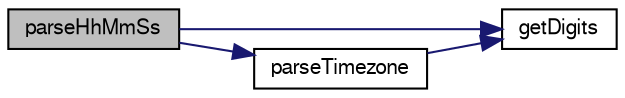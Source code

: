 digraph "parseHhMmSs"
{
  edge [fontname="FreeSans",fontsize="10",labelfontname="FreeSans",labelfontsize="10"];
  node [fontname="FreeSans",fontsize="10",shape=record];
  rankdir="LR";
  Node212444 [label="parseHhMmSs",height=0.2,width=0.4,color="black", fillcolor="grey75", style="filled", fontcolor="black"];
  Node212444 -> Node212445 [color="midnightblue",fontsize="10",style="solid",fontname="FreeSans"];
  Node212445 [label="getDigits",height=0.2,width=0.4,color="black", fillcolor="white", style="filled",URL="$sqlite3_8c.html#af4fdc2bcc27f2897a50c080040855e4d"];
  Node212444 -> Node212446 [color="midnightblue",fontsize="10",style="solid",fontname="FreeSans"];
  Node212446 [label="parseTimezone",height=0.2,width=0.4,color="black", fillcolor="white", style="filled",URL="$sqlite3_8c.html#a0cdd15f925d164c8f4ce8f6a7ef87294"];
  Node212446 -> Node212445 [color="midnightblue",fontsize="10",style="solid",fontname="FreeSans"];
}
